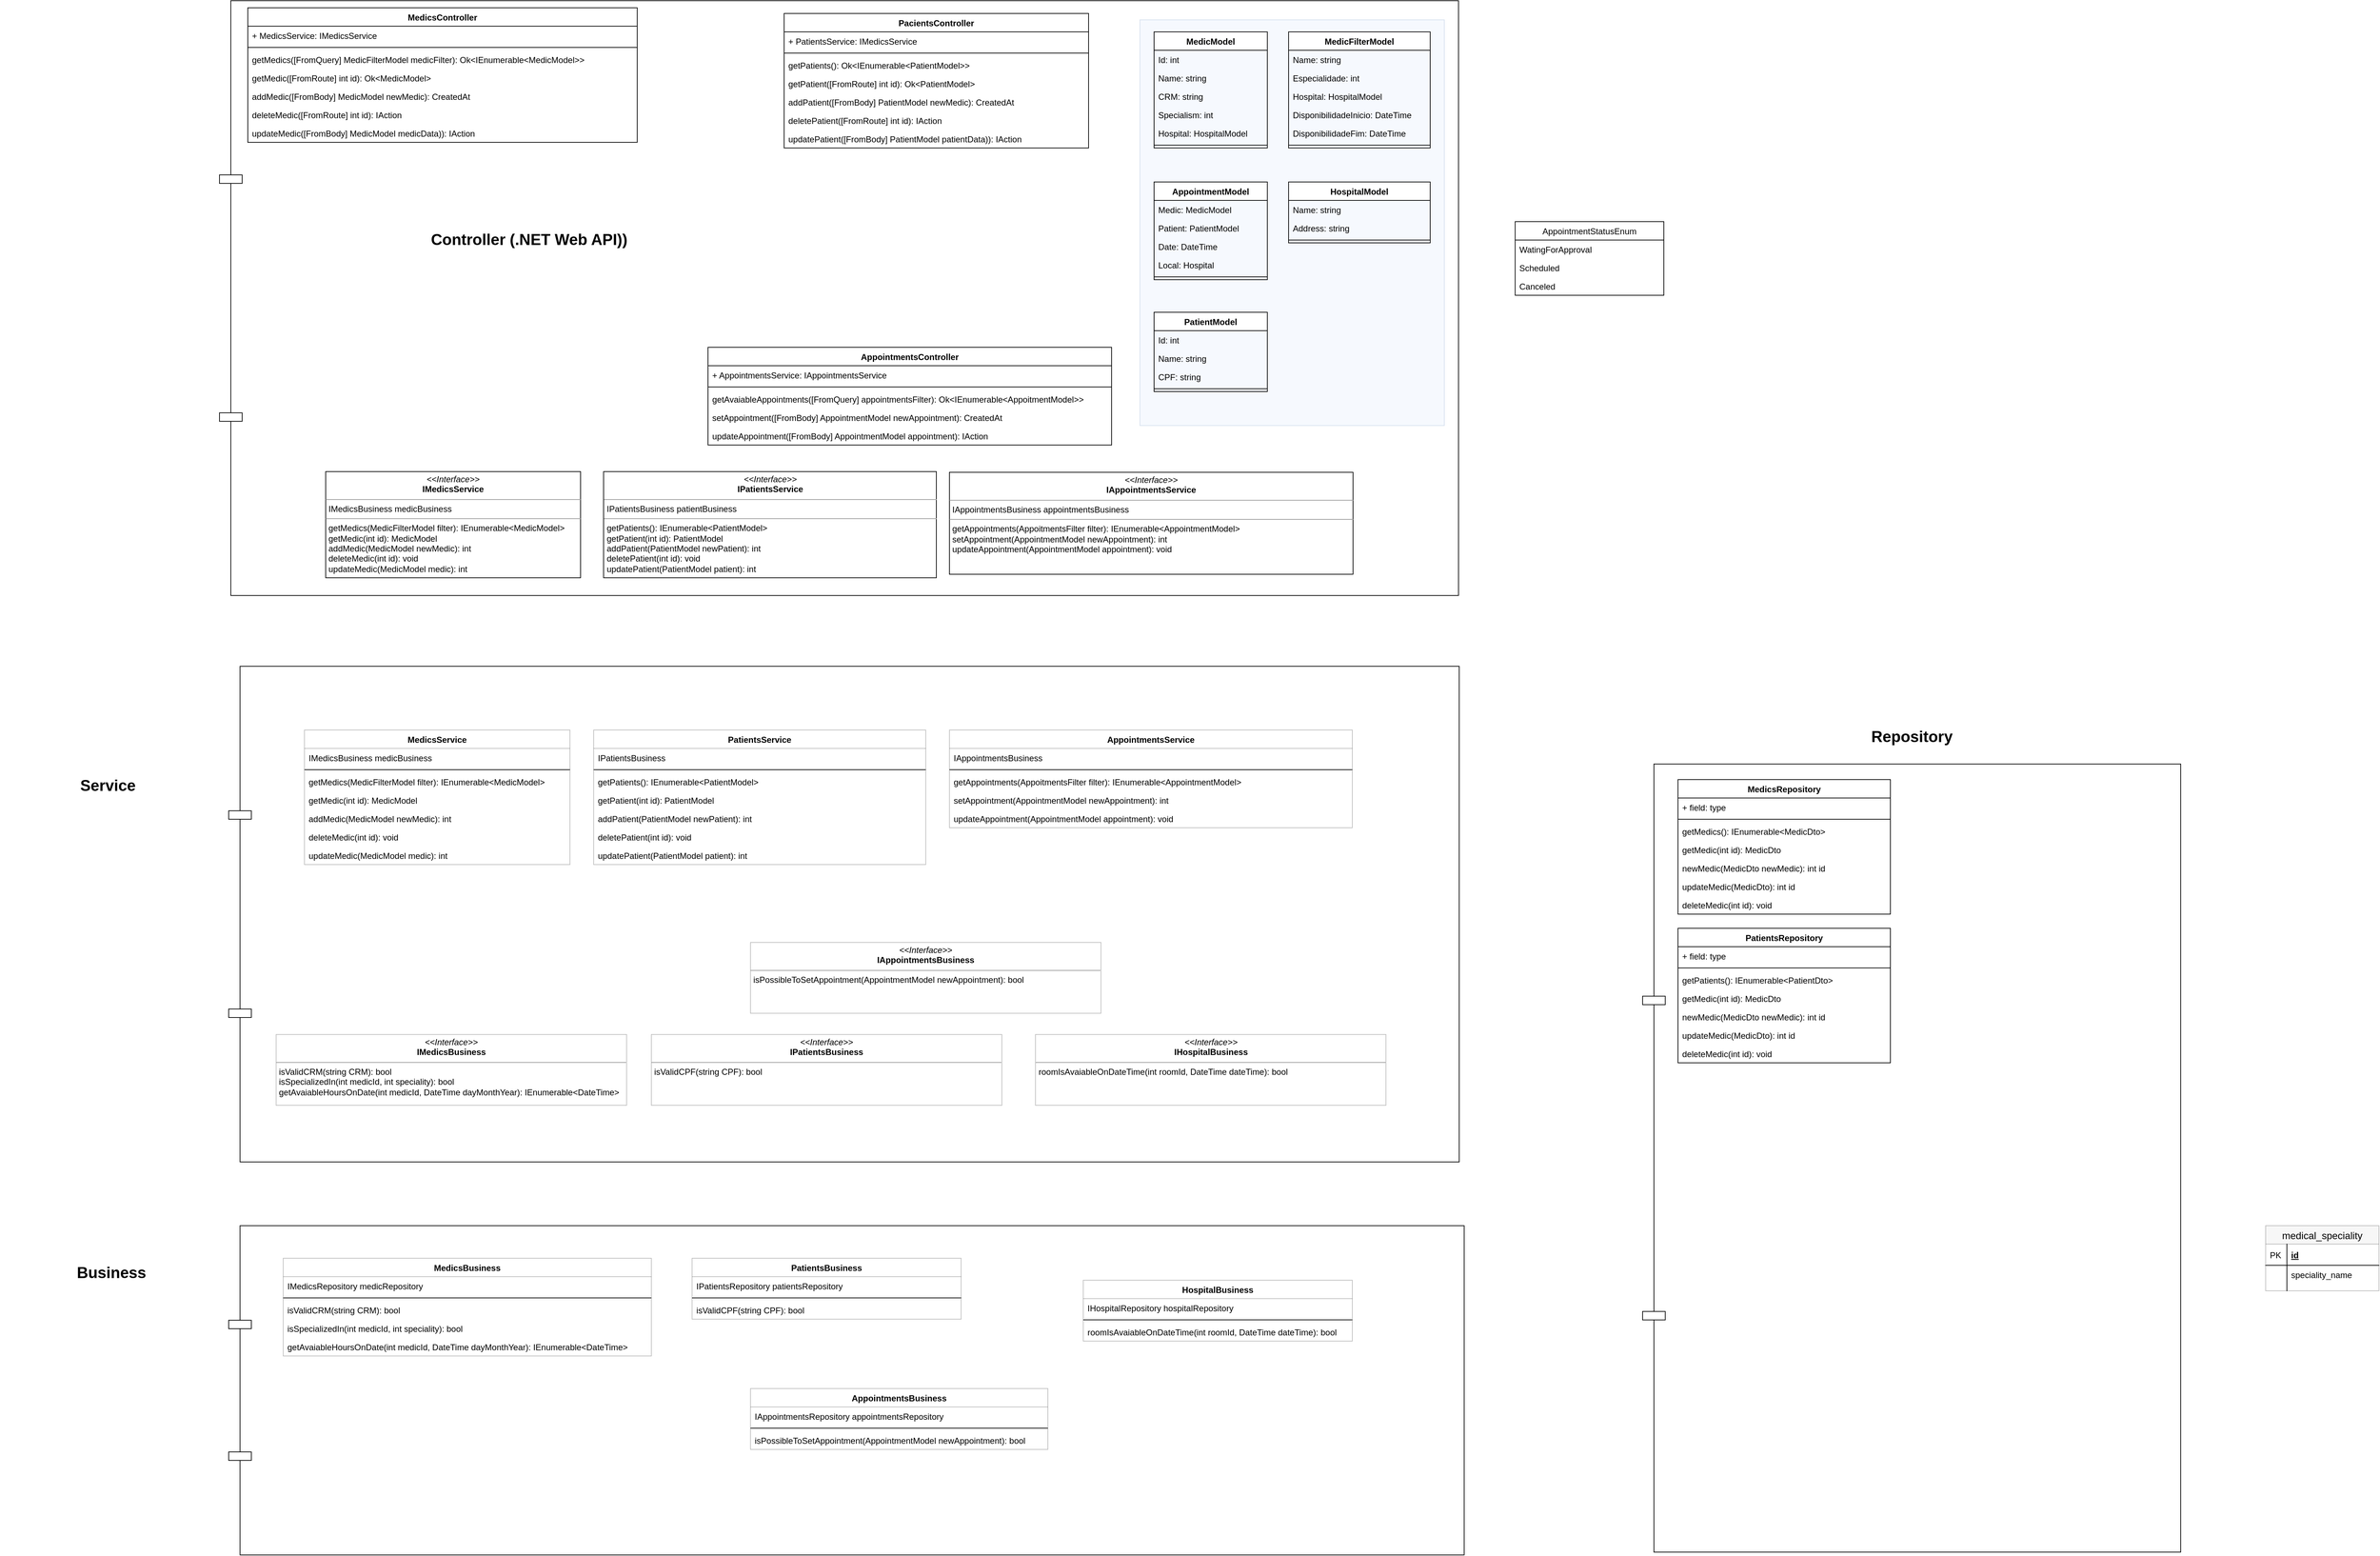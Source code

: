 <mxfile version="12.3.6" type="github" pages="1">
  <diagram id="QFaych85ZG0VaQsIKV3E" name="Page-1">
    <mxGraphModel dx="1855" dy="562" grid="1" gridSize="10" guides="1" tooltips="1" connect="1" arrows="1" fold="1" page="1" pageScale="1" pageWidth="850" pageHeight="1100" math="0" shadow="0">
      <root>
        <mxCell id="0"/>
        <mxCell id="1" parent="0"/>
        <mxCell id="j8hB8es19KLFHc6PdqS8-7" value="" style="shape=component;align=left;spacingLeft=36;fontSize=22;" parent="1" vertex="1">
          <mxGeometry x="20" y="60" width="1750" height="840" as="geometry"/>
        </mxCell>
        <mxCell id="6EtjrWwbFe3XrMgIN223-20" value="" style="rounded=0;whiteSpace=wrap;html=1;fillColor=#dae8fc;strokeColor=#6c8ebf;opacity=25;" parent="1" vertex="1">
          <mxGeometry x="1320" y="87" width="430" height="573" as="geometry"/>
        </mxCell>
        <mxCell id="j8hB8es19KLFHc6PdqS8-4" value="Controller (.NET Web API))" style="text;html=1;strokeColor=none;fillColor=none;align=center;verticalAlign=middle;whiteSpace=wrap;rounded=0;fontSize=22;fontStyle=1" parent="1" vertex="1">
          <mxGeometry x="305" y="388" width="305" height="20" as="geometry"/>
        </mxCell>
        <mxCell id="j8hB8es19KLFHc6PdqS8-5" value="Business" style="text;html=1;strokeColor=none;fillColor=none;align=center;verticalAlign=middle;whiteSpace=wrap;rounded=0;fontSize=22;fontStyle=1" parent="1" vertex="1">
          <mxGeometry x="-285" y="1847" width="305" height="20" as="geometry"/>
        </mxCell>
        <mxCell id="j8hB8es19KLFHc6PdqS8-6" value="Repository" style="text;html=1;strokeColor=none;fillColor=none;align=center;verticalAlign=middle;whiteSpace=wrap;rounded=0;fontSize=22;fontStyle=1" parent="1" vertex="1">
          <mxGeometry x="2257.5" y="1090" width="305" height="20" as="geometry"/>
        </mxCell>
        <mxCell id="j8hB8es19KLFHc6PdqS8-8" value="" style="shape=component;align=left;spacingLeft=36;fontSize=22;" parent="1" vertex="1">
          <mxGeometry x="33" y="1790" width="1745" height="465" as="geometry"/>
        </mxCell>
        <mxCell id="j8hB8es19KLFHc6PdqS8-9" value="" style="shape=component;align=left;spacingLeft=36;fontSize=22;" parent="1" vertex="1">
          <mxGeometry x="2030" y="1138" width="760" height="1113" as="geometry"/>
        </mxCell>
        <mxCell id="j8hB8es19KLFHc6PdqS8-11" value="MedicsController" style="swimlane;fontStyle=1;align=center;verticalAlign=top;childLayout=stackLayout;horizontal=1;startSize=26;horizontalStack=0;resizeParent=1;resizeParentMax=0;resizeLast=0;collapsible=1;marginBottom=0;fontSize=12;" parent="1" vertex="1">
          <mxGeometry x="60" y="70" width="550" height="190" as="geometry"/>
        </mxCell>
        <mxCell id="j8hB8es19KLFHc6PdqS8-12" value="+ MedicsService: IMedicsService" style="text;strokeColor=none;fillColor=none;align=left;verticalAlign=top;spacingLeft=4;spacingRight=4;overflow=hidden;rotatable=0;points=[[0,0.5],[1,0.5]];portConstraint=eastwest;" parent="j8hB8es19KLFHc6PdqS8-11" vertex="1">
          <mxGeometry y="26" width="550" height="26" as="geometry"/>
        </mxCell>
        <mxCell id="j8hB8es19KLFHc6PdqS8-13" value="" style="line;strokeWidth=1;fillColor=none;align=left;verticalAlign=middle;spacingTop=-1;spacingLeft=3;spacingRight=3;rotatable=0;labelPosition=right;points=[];portConstraint=eastwest;" parent="j8hB8es19KLFHc6PdqS8-11" vertex="1">
          <mxGeometry y="52" width="550" height="8" as="geometry"/>
        </mxCell>
        <mxCell id="j8hB8es19KLFHc6PdqS8-14" value="getMedics([FromQuery] MedicFilterModel medicFilter): Ok&lt;IEnumerable&lt;MedicModel&gt;&gt;" style="text;strokeColor=none;fillColor=none;align=left;verticalAlign=top;spacingLeft=4;spacingRight=4;overflow=hidden;rotatable=0;points=[[0,0.5],[1,0.5]];portConstraint=eastwest;" parent="j8hB8es19KLFHc6PdqS8-11" vertex="1">
          <mxGeometry y="60" width="550" height="26" as="geometry"/>
        </mxCell>
        <mxCell id="j8hB8es19KLFHc6PdqS8-15" value="getMedic([FromRoute] int id): Ok&lt;MedicModel&gt;" style="text;strokeColor=none;fillColor=none;align=left;verticalAlign=top;spacingLeft=4;spacingRight=4;overflow=hidden;rotatable=0;points=[[0,0.5],[1,0.5]];portConstraint=eastwest;" parent="j8hB8es19KLFHc6PdqS8-11" vertex="1">
          <mxGeometry y="86" width="550" height="26" as="geometry"/>
        </mxCell>
        <mxCell id="j8hB8es19KLFHc6PdqS8-16" value="addMedic([FromBody] MedicModel newMedic): CreatedAt" style="text;strokeColor=none;fillColor=none;align=left;verticalAlign=top;spacingLeft=4;spacingRight=4;overflow=hidden;rotatable=0;points=[[0,0.5],[1,0.5]];portConstraint=eastwest;" parent="j8hB8es19KLFHc6PdqS8-11" vertex="1">
          <mxGeometry y="112" width="550" height="26" as="geometry"/>
        </mxCell>
        <mxCell id="j8hB8es19KLFHc6PdqS8-17" value="deleteMedic([FromRoute] int id): IAction" style="text;strokeColor=none;fillColor=none;align=left;verticalAlign=top;spacingLeft=4;spacingRight=4;overflow=hidden;rotatable=0;points=[[0,0.5],[1,0.5]];portConstraint=eastwest;" parent="j8hB8es19KLFHc6PdqS8-11" vertex="1">
          <mxGeometry y="138" width="550" height="26" as="geometry"/>
        </mxCell>
        <mxCell id="j8hB8es19KLFHc6PdqS8-18" value="updateMedic([FromBody] MedicModel medicData)): IAction" style="text;strokeColor=none;fillColor=none;align=left;verticalAlign=top;spacingLeft=4;spacingRight=4;overflow=hidden;rotatable=0;points=[[0,0.5],[1,0.5]];portConstraint=eastwest;" parent="j8hB8es19KLFHc6PdqS8-11" vertex="1">
          <mxGeometry y="164" width="550" height="26" as="geometry"/>
        </mxCell>
        <mxCell id="j8hB8es19KLFHc6PdqS8-19" value="PacientsController" style="swimlane;fontStyle=1;align=center;verticalAlign=top;childLayout=stackLayout;horizontal=1;startSize=26;horizontalStack=0;resizeParent=1;resizeParentMax=0;resizeLast=0;collapsible=1;marginBottom=0;fontSize=12;" parent="1" vertex="1">
          <mxGeometry x="817.5" y="78" width="430" height="190" as="geometry"/>
        </mxCell>
        <mxCell id="j8hB8es19KLFHc6PdqS8-20" value="+ PatientsService: IMedicsService" style="text;strokeColor=none;fillColor=none;align=left;verticalAlign=top;spacingLeft=4;spacingRight=4;overflow=hidden;rotatable=0;points=[[0,0.5],[1,0.5]];portConstraint=eastwest;" parent="j8hB8es19KLFHc6PdqS8-19" vertex="1">
          <mxGeometry y="26" width="430" height="26" as="geometry"/>
        </mxCell>
        <mxCell id="j8hB8es19KLFHc6PdqS8-21" value="" style="line;strokeWidth=1;fillColor=none;align=left;verticalAlign=middle;spacingTop=-1;spacingLeft=3;spacingRight=3;rotatable=0;labelPosition=right;points=[];portConstraint=eastwest;" parent="j8hB8es19KLFHc6PdqS8-19" vertex="1">
          <mxGeometry y="52" width="430" height="8" as="geometry"/>
        </mxCell>
        <mxCell id="j8hB8es19KLFHc6PdqS8-22" value="getPatients(): Ok&lt;IEnumerable&lt;PatientModel&gt;&gt;" style="text;strokeColor=none;fillColor=none;align=left;verticalAlign=top;spacingLeft=4;spacingRight=4;overflow=hidden;rotatable=0;points=[[0,0.5],[1,0.5]];portConstraint=eastwest;" parent="j8hB8es19KLFHc6PdqS8-19" vertex="1">
          <mxGeometry y="60" width="430" height="26" as="geometry"/>
        </mxCell>
        <mxCell id="j8hB8es19KLFHc6PdqS8-23" value="getPatient([FromRoute] int id): Ok&lt;PatientModel&gt;" style="text;strokeColor=none;fillColor=none;align=left;verticalAlign=top;spacingLeft=4;spacingRight=4;overflow=hidden;rotatable=0;points=[[0,0.5],[1,0.5]];portConstraint=eastwest;" parent="j8hB8es19KLFHc6PdqS8-19" vertex="1">
          <mxGeometry y="86" width="430" height="26" as="geometry"/>
        </mxCell>
        <mxCell id="j8hB8es19KLFHc6PdqS8-24" value="addPatient([FromBody] PatientModel newMedic): CreatedAt" style="text;strokeColor=none;fillColor=none;align=left;verticalAlign=top;spacingLeft=4;spacingRight=4;overflow=hidden;rotatable=0;points=[[0,0.5],[1,0.5]];portConstraint=eastwest;" parent="j8hB8es19KLFHc6PdqS8-19" vertex="1">
          <mxGeometry y="112" width="430" height="26" as="geometry"/>
        </mxCell>
        <mxCell id="j8hB8es19KLFHc6PdqS8-25" value="deletePatient([FromRoute] int id): IAction" style="text;strokeColor=none;fillColor=none;align=left;verticalAlign=top;spacingLeft=4;spacingRight=4;overflow=hidden;rotatable=0;points=[[0,0.5],[1,0.5]];portConstraint=eastwest;" parent="j8hB8es19KLFHc6PdqS8-19" vertex="1">
          <mxGeometry y="138" width="430" height="26" as="geometry"/>
        </mxCell>
        <mxCell id="j8hB8es19KLFHc6PdqS8-26" value="updatePatient([FromBody] PatientModel patientData)): IAction" style="text;strokeColor=none;fillColor=none;align=left;verticalAlign=top;spacingLeft=4;spacingRight=4;overflow=hidden;rotatable=0;points=[[0,0.5],[1,0.5]];portConstraint=eastwest;" parent="j8hB8es19KLFHc6PdqS8-19" vertex="1">
          <mxGeometry y="164" width="430" height="26" as="geometry"/>
        </mxCell>
        <mxCell id="j8hB8es19KLFHc6PdqS8-28" value="MedicModel" style="swimlane;fontStyle=1;align=center;verticalAlign=top;childLayout=stackLayout;horizontal=1;startSize=26;horizontalStack=0;resizeParent=1;resizeParentMax=0;resizeLast=0;collapsible=1;marginBottom=0;fontSize=12;" parent="1" vertex="1">
          <mxGeometry x="1340" y="104" width="160" height="164" as="geometry"/>
        </mxCell>
        <mxCell id="j8hB8es19KLFHc6PdqS8-29" value="Id: int" style="text;strokeColor=none;fillColor=none;align=left;verticalAlign=top;spacingLeft=4;spacingRight=4;overflow=hidden;rotatable=0;points=[[0,0.5],[1,0.5]];portConstraint=eastwest;" parent="j8hB8es19KLFHc6PdqS8-28" vertex="1">
          <mxGeometry y="26" width="160" height="26" as="geometry"/>
        </mxCell>
        <mxCell id="j8hB8es19KLFHc6PdqS8-36" value="Name: string" style="text;strokeColor=none;fillColor=none;align=left;verticalAlign=top;spacingLeft=4;spacingRight=4;overflow=hidden;rotatable=0;points=[[0,0.5],[1,0.5]];portConstraint=eastwest;" parent="j8hB8es19KLFHc6PdqS8-28" vertex="1">
          <mxGeometry y="52" width="160" height="26" as="geometry"/>
        </mxCell>
        <mxCell id="j8hB8es19KLFHc6PdqS8-37" value="CRM: string" style="text;strokeColor=none;fillColor=none;align=left;verticalAlign=top;spacingLeft=4;spacingRight=4;overflow=hidden;rotatable=0;points=[[0,0.5],[1,0.5]];portConstraint=eastwest;" parent="j8hB8es19KLFHc6PdqS8-28" vertex="1">
          <mxGeometry y="78" width="160" height="26" as="geometry"/>
        </mxCell>
        <mxCell id="j8hB8es19KLFHc6PdqS8-41" value="Specialism: int" style="text;strokeColor=none;fillColor=none;align=left;verticalAlign=top;spacingLeft=4;spacingRight=4;overflow=hidden;rotatable=0;points=[[0,0.5],[1,0.5]];portConstraint=eastwest;" parent="j8hB8es19KLFHc6PdqS8-28" vertex="1">
          <mxGeometry y="104" width="160" height="26" as="geometry"/>
        </mxCell>
        <mxCell id="j8hB8es19KLFHc6PdqS8-51" value="Hospital: HospitalModel" style="text;strokeColor=none;fillColor=none;align=left;verticalAlign=top;spacingLeft=4;spacingRight=4;overflow=hidden;rotatable=0;points=[[0,0.5],[1,0.5]];portConstraint=eastwest;" parent="j8hB8es19KLFHc6PdqS8-28" vertex="1">
          <mxGeometry y="130" width="160" height="26" as="geometry"/>
        </mxCell>
        <mxCell id="j8hB8es19KLFHc6PdqS8-30" value="" style="line;strokeWidth=1;fillColor=none;align=left;verticalAlign=middle;spacingTop=-1;spacingLeft=3;spacingRight=3;rotatable=0;labelPosition=right;points=[];portConstraint=eastwest;" parent="j8hB8es19KLFHc6PdqS8-28" vertex="1">
          <mxGeometry y="156" width="160" height="8" as="geometry"/>
        </mxCell>
        <mxCell id="j8hB8es19KLFHc6PdqS8-32" value="PatientModel" style="swimlane;fontStyle=1;align=center;verticalAlign=top;childLayout=stackLayout;horizontal=1;startSize=26;horizontalStack=0;resizeParent=1;resizeParentMax=0;resizeLast=0;collapsible=1;marginBottom=0;fontSize=12;" parent="1" vertex="1">
          <mxGeometry x="1340" y="500" width="160" height="112" as="geometry"/>
        </mxCell>
        <mxCell id="j8hB8es19KLFHc6PdqS8-33" value="Id: int" style="text;strokeColor=none;fillColor=none;align=left;verticalAlign=top;spacingLeft=4;spacingRight=4;overflow=hidden;rotatable=0;points=[[0,0.5],[1,0.5]];portConstraint=eastwest;" parent="j8hB8es19KLFHc6PdqS8-32" vertex="1">
          <mxGeometry y="26" width="160" height="26" as="geometry"/>
        </mxCell>
        <mxCell id="j8hB8es19KLFHc6PdqS8-38" value="Name: string" style="text;strokeColor=none;fillColor=none;align=left;verticalAlign=top;spacingLeft=4;spacingRight=4;overflow=hidden;rotatable=0;points=[[0,0.5],[1,0.5]];portConstraint=eastwest;" parent="j8hB8es19KLFHc6PdqS8-32" vertex="1">
          <mxGeometry y="52" width="160" height="26" as="geometry"/>
        </mxCell>
        <mxCell id="j8hB8es19KLFHc6PdqS8-39" value="CPF: string" style="text;strokeColor=none;fillColor=none;align=left;verticalAlign=top;spacingLeft=4;spacingRight=4;overflow=hidden;rotatable=0;points=[[0,0.5],[1,0.5]];portConstraint=eastwest;" parent="j8hB8es19KLFHc6PdqS8-32" vertex="1">
          <mxGeometry y="78" width="160" height="26" as="geometry"/>
        </mxCell>
        <mxCell id="j8hB8es19KLFHc6PdqS8-34" value="" style="line;strokeWidth=1;fillColor=none;align=left;verticalAlign=middle;spacingTop=-1;spacingLeft=3;spacingRight=3;rotatable=0;labelPosition=right;points=[];portConstraint=eastwest;" parent="j8hB8es19KLFHc6PdqS8-32" vertex="1">
          <mxGeometry y="104" width="160" height="8" as="geometry"/>
        </mxCell>
        <mxCell id="j8hB8es19KLFHc6PdqS8-42" value="AppointmentsController" style="swimlane;fontStyle=1;align=center;verticalAlign=top;childLayout=stackLayout;horizontal=1;startSize=26;horizontalStack=0;resizeParent=1;resizeParentMax=0;resizeLast=0;collapsible=1;marginBottom=0;fontSize=12;" parent="1" vertex="1">
          <mxGeometry x="710" y="549.5" width="570" height="138" as="geometry"/>
        </mxCell>
        <mxCell id="j8hB8es19KLFHc6PdqS8-43" value="+ AppointmentsService: IAppointmentsService" style="text;strokeColor=none;fillColor=none;align=left;verticalAlign=top;spacingLeft=4;spacingRight=4;overflow=hidden;rotatable=0;points=[[0,0.5],[1,0.5]];portConstraint=eastwest;" parent="j8hB8es19KLFHc6PdqS8-42" vertex="1">
          <mxGeometry y="26" width="570" height="26" as="geometry"/>
        </mxCell>
        <mxCell id="j8hB8es19KLFHc6PdqS8-44" value="" style="line;strokeWidth=1;fillColor=none;align=left;verticalAlign=middle;spacingTop=-1;spacingLeft=3;spacingRight=3;rotatable=0;labelPosition=right;points=[];portConstraint=eastwest;" parent="j8hB8es19KLFHc6PdqS8-42" vertex="1">
          <mxGeometry y="52" width="570" height="8" as="geometry"/>
        </mxCell>
        <mxCell id="j8hB8es19KLFHc6PdqS8-45" value="getAvaiableAppointments([FromQuery] appointmentsFilter): Ok&lt;IEnumerable&lt;AppoitmentModel&gt;&gt;" style="text;strokeColor=none;fillColor=none;align=left;verticalAlign=top;spacingLeft=4;spacingRight=4;overflow=hidden;rotatable=0;points=[[0,0.5],[1,0.5]];portConstraint=eastwest;" parent="j8hB8es19KLFHc6PdqS8-42" vertex="1">
          <mxGeometry y="60" width="570" height="26" as="geometry"/>
        </mxCell>
        <mxCell id="6EtjrWwbFe3XrMgIN223-1" value="setAppointment([FromBody] AppointmentModel newAppointment): CreatedAt" style="text;strokeColor=none;fillColor=none;align=left;verticalAlign=top;spacingLeft=4;spacingRight=4;overflow=hidden;rotatable=0;points=[[0,0.5],[1,0.5]];portConstraint=eastwest;" parent="j8hB8es19KLFHc6PdqS8-42" vertex="1">
          <mxGeometry y="86" width="570" height="26" as="geometry"/>
        </mxCell>
        <mxCell id="6EtjrWwbFe3XrMgIN223-12" value="updateAppointment([FromBody] AppointmentModel appointment): IAction" style="text;strokeColor=none;fillColor=none;align=left;verticalAlign=top;spacingLeft=4;spacingRight=4;overflow=hidden;rotatable=0;points=[[0,0.5],[1,0.5]];portConstraint=eastwest;" parent="j8hB8es19KLFHc6PdqS8-42" vertex="1">
          <mxGeometry y="112" width="570" height="26" as="geometry"/>
        </mxCell>
        <mxCell id="j8hB8es19KLFHc6PdqS8-52" value="MedicFilterModel" style="swimlane;fontStyle=1;align=center;verticalAlign=top;childLayout=stackLayout;horizontal=1;startSize=26;horizontalStack=0;resizeParent=1;resizeParentMax=0;resizeLast=0;collapsible=1;marginBottom=0;fontSize=12;" parent="1" vertex="1">
          <mxGeometry x="1530" y="104" width="200" height="164" as="geometry"/>
        </mxCell>
        <mxCell id="j8hB8es19KLFHc6PdqS8-54" value="Name: string" style="text;strokeColor=none;fillColor=none;align=left;verticalAlign=top;spacingLeft=4;spacingRight=4;overflow=hidden;rotatable=0;points=[[0,0.5],[1,0.5]];portConstraint=eastwest;" parent="j8hB8es19KLFHc6PdqS8-52" vertex="1">
          <mxGeometry y="26" width="200" height="26" as="geometry"/>
        </mxCell>
        <mxCell id="j8hB8es19KLFHc6PdqS8-56" value="Especialidade: int" style="text;strokeColor=none;fillColor=none;align=left;verticalAlign=top;spacingLeft=4;spacingRight=4;overflow=hidden;rotatable=0;points=[[0,0.5],[1,0.5]];portConstraint=eastwest;" parent="j8hB8es19KLFHc6PdqS8-52" vertex="1">
          <mxGeometry y="52" width="200" height="26" as="geometry"/>
        </mxCell>
        <mxCell id="j8hB8es19KLFHc6PdqS8-57" value="Hospital: HospitalModel" style="text;strokeColor=none;fillColor=none;align=left;verticalAlign=top;spacingLeft=4;spacingRight=4;overflow=hidden;rotatable=0;points=[[0,0.5],[1,0.5]];portConstraint=eastwest;" parent="j8hB8es19KLFHc6PdqS8-52" vertex="1">
          <mxGeometry y="78" width="200" height="26" as="geometry"/>
        </mxCell>
        <mxCell id="j8hB8es19KLFHc6PdqS8-60" value="DisponibilidadeInicio: DateTime" style="text;strokeColor=none;fillColor=none;align=left;verticalAlign=top;spacingLeft=4;spacingRight=4;overflow=hidden;rotatable=0;points=[[0,0.5],[1,0.5]];portConstraint=eastwest;" parent="j8hB8es19KLFHc6PdqS8-52" vertex="1">
          <mxGeometry y="104" width="200" height="26" as="geometry"/>
        </mxCell>
        <mxCell id="j8hB8es19KLFHc6PdqS8-61" value="DisponibilidadeFim: DateTime" style="text;strokeColor=none;fillColor=none;align=left;verticalAlign=top;spacingLeft=4;spacingRight=4;overflow=hidden;rotatable=0;points=[[0,0.5],[1,0.5]];portConstraint=eastwest;" parent="j8hB8es19KLFHc6PdqS8-52" vertex="1">
          <mxGeometry y="130" width="200" height="26" as="geometry"/>
        </mxCell>
        <mxCell id="j8hB8es19KLFHc6PdqS8-58" value="" style="line;strokeWidth=1;fillColor=none;align=left;verticalAlign=middle;spacingTop=-1;spacingLeft=3;spacingRight=3;rotatable=0;labelPosition=right;points=[];portConstraint=eastwest;" parent="j8hB8es19KLFHc6PdqS8-52" vertex="1">
          <mxGeometry y="156" width="200" height="8" as="geometry"/>
        </mxCell>
        <mxCell id="j8hB8es19KLFHc6PdqS8-62" value="AppointmentModel" style="swimlane;fontStyle=1;align=center;verticalAlign=top;childLayout=stackLayout;horizontal=1;startSize=26;horizontalStack=0;resizeParent=1;resizeParentMax=0;resizeLast=0;collapsible=1;marginBottom=0;fontSize=12;" parent="1" vertex="1">
          <mxGeometry x="1340" y="316" width="160" height="138" as="geometry"/>
        </mxCell>
        <mxCell id="j8hB8es19KLFHc6PdqS8-64" value="Medic: MedicModel" style="text;strokeColor=none;fillColor=none;align=left;verticalAlign=top;spacingLeft=4;spacingRight=4;overflow=hidden;rotatable=0;points=[[0,0.5],[1,0.5]];portConstraint=eastwest;" parent="j8hB8es19KLFHc6PdqS8-62" vertex="1">
          <mxGeometry y="26" width="160" height="26" as="geometry"/>
        </mxCell>
        <mxCell id="6EtjrWwbFe3XrMgIN223-2" value="Patient: PatientModel" style="text;strokeColor=none;fillColor=none;align=left;verticalAlign=top;spacingLeft=4;spacingRight=4;overflow=hidden;rotatable=0;points=[[0,0.5],[1,0.5]];portConstraint=eastwest;" parent="j8hB8es19KLFHc6PdqS8-62" vertex="1">
          <mxGeometry y="52" width="160" height="26" as="geometry"/>
        </mxCell>
        <mxCell id="j8hB8es19KLFHc6PdqS8-65" value="Date: DateTime" style="text;strokeColor=none;fillColor=none;align=left;verticalAlign=top;spacingLeft=4;spacingRight=4;overflow=hidden;rotatable=0;points=[[0,0.5],[1,0.5]];portConstraint=eastwest;" parent="j8hB8es19KLFHc6PdqS8-62" vertex="1">
          <mxGeometry y="78" width="160" height="26" as="geometry"/>
        </mxCell>
        <mxCell id="6EtjrWwbFe3XrMgIN223-3" value="Local: Hospital" style="text;strokeColor=none;fillColor=none;align=left;verticalAlign=top;spacingLeft=4;spacingRight=4;overflow=hidden;rotatable=0;points=[[0,0.5],[1,0.5]];portConstraint=eastwest;" parent="j8hB8es19KLFHc6PdqS8-62" vertex="1">
          <mxGeometry y="104" width="160" height="26" as="geometry"/>
        </mxCell>
        <mxCell id="j8hB8es19KLFHc6PdqS8-66" value="" style="line;strokeWidth=1;fillColor=none;align=left;verticalAlign=middle;spacingTop=-1;spacingLeft=3;spacingRight=3;rotatable=0;labelPosition=right;points=[];portConstraint=eastwest;" parent="j8hB8es19KLFHc6PdqS8-62" vertex="1">
          <mxGeometry y="130" width="160" height="8" as="geometry"/>
        </mxCell>
        <mxCell id="j8hB8es19KLFHc6PdqS8-69" value="Service" style="text;html=1;strokeColor=none;fillColor=none;align=center;verticalAlign=middle;whiteSpace=wrap;rounded=0;fontSize=22;fontStyle=1" parent="1" vertex="1">
          <mxGeometry x="-290" y="1159" width="305" height="20" as="geometry"/>
        </mxCell>
        <mxCell id="j8hB8es19KLFHc6PdqS8-70" value="" style="shape=component;align=left;spacingLeft=36;fontSize=22;" parent="1" vertex="1">
          <mxGeometry x="33" y="1000" width="1738" height="700" as="geometry"/>
        </mxCell>
        <mxCell id="6EtjrWwbFe3XrMgIN223-4" value="HospitalModel" style="swimlane;fontStyle=1;align=center;verticalAlign=top;childLayout=stackLayout;horizontal=1;startSize=26;horizontalStack=0;resizeParent=1;resizeParentMax=0;resizeLast=0;collapsible=1;marginBottom=0;fontSize=12;" parent="1" vertex="1">
          <mxGeometry x="1530" y="316" width="200" height="86" as="geometry"/>
        </mxCell>
        <mxCell id="6EtjrWwbFe3XrMgIN223-5" value="Name: string" style="text;strokeColor=none;fillColor=none;align=left;verticalAlign=top;spacingLeft=4;spacingRight=4;overflow=hidden;rotatable=0;points=[[0,0.5],[1,0.5]];portConstraint=eastwest;" parent="6EtjrWwbFe3XrMgIN223-4" vertex="1">
          <mxGeometry y="26" width="200" height="26" as="geometry"/>
        </mxCell>
        <mxCell id="6EtjrWwbFe3XrMgIN223-6" value="Address: string" style="text;strokeColor=none;fillColor=none;align=left;verticalAlign=top;spacingLeft=4;spacingRight=4;overflow=hidden;rotatable=0;points=[[0,0.5],[1,0.5]];portConstraint=eastwest;" parent="6EtjrWwbFe3XrMgIN223-4" vertex="1">
          <mxGeometry y="52" width="200" height="26" as="geometry"/>
        </mxCell>
        <mxCell id="6EtjrWwbFe3XrMgIN223-10" value="" style="line;strokeWidth=1;fillColor=none;align=left;verticalAlign=middle;spacingTop=-1;spacingLeft=3;spacingRight=3;rotatable=0;labelPosition=right;points=[];portConstraint=eastwest;" parent="6EtjrWwbFe3XrMgIN223-4" vertex="1">
          <mxGeometry y="78" width="200" height="8" as="geometry"/>
        </mxCell>
        <mxCell id="6EtjrWwbFe3XrMgIN223-13" value="AppointmentStatusEnum" style="swimlane;fontStyle=0;childLayout=stackLayout;horizontal=1;startSize=26;fillColor=none;horizontalStack=0;resizeParent=1;resizeParentMax=0;resizeLast=0;collapsible=1;marginBottom=0;" parent="1" vertex="1">
          <mxGeometry x="1850" y="372" width="210" height="104" as="geometry"/>
        </mxCell>
        <mxCell id="6EtjrWwbFe3XrMgIN223-14" value="WatingForApproval" style="text;strokeColor=none;fillColor=none;align=left;verticalAlign=top;spacingLeft=4;spacingRight=4;overflow=hidden;rotatable=0;points=[[0,0.5],[1,0.5]];portConstraint=eastwest;" parent="6EtjrWwbFe3XrMgIN223-13" vertex="1">
          <mxGeometry y="26" width="210" height="26" as="geometry"/>
        </mxCell>
        <mxCell id="6EtjrWwbFe3XrMgIN223-15" value="Scheduled" style="text;strokeColor=none;fillColor=none;align=left;verticalAlign=top;spacingLeft=4;spacingRight=4;overflow=hidden;rotatable=0;points=[[0,0.5],[1,0.5]];portConstraint=eastwest;" parent="6EtjrWwbFe3XrMgIN223-13" vertex="1">
          <mxGeometry y="52" width="210" height="26" as="geometry"/>
        </mxCell>
        <mxCell id="6EtjrWwbFe3XrMgIN223-16" value="Canceled" style="text;strokeColor=none;fillColor=none;align=left;verticalAlign=top;spacingLeft=4;spacingRight=4;overflow=hidden;rotatable=0;points=[[0,0.5],[1,0.5]];portConstraint=eastwest;" parent="6EtjrWwbFe3XrMgIN223-13" vertex="1">
          <mxGeometry y="78" width="210" height="26" as="geometry"/>
        </mxCell>
        <mxCell id="6EtjrWwbFe3XrMgIN223-17" value="&lt;p style=&quot;margin: 0px ; margin-top: 4px ; text-align: center&quot;&gt;&lt;i&gt;&amp;lt;&amp;lt;Interface&amp;gt;&amp;gt;&lt;/i&gt;&lt;br&gt;&lt;b&gt;IMedicsService&lt;/b&gt;&lt;/p&gt;&lt;hr size=&quot;1&quot;&gt;&lt;p style=&quot;margin: 0px ; margin-left: 4px&quot;&gt;IMedicsBusiness medicBusiness&lt;/p&gt;&lt;hr size=&quot;1&quot;&gt;&lt;p style=&quot;margin: 0px ; margin-left: 4px&quot;&gt;getMedics(MedicFilterModel filter): IEnumerable&amp;lt;MedicModel&amp;gt;&lt;br&gt;getMedic(int id): MedicModel&lt;/p&gt;&lt;p style=&quot;margin: 0px ; margin-left: 4px&quot;&gt;addMedic(MedicModel newMedic): int&lt;/p&gt;&lt;p style=&quot;margin: 0px ; margin-left: 4px&quot;&gt;deleteMedic(int id): void&lt;/p&gt;&lt;p style=&quot;margin: 0px ; margin-left: 4px&quot;&gt;updateMedic(MedicModel medic): int&lt;/p&gt;" style="verticalAlign=top;align=left;overflow=fill;fontSize=12;fontFamily=Helvetica;html=1;" parent="1" vertex="1">
          <mxGeometry x="170" y="725" width="360" height="150" as="geometry"/>
        </mxCell>
        <mxCell id="6EtjrWwbFe3XrMgIN223-18" value="&lt;p style=&quot;margin: 0px ; margin-top: 4px ; text-align: center&quot;&gt;&lt;i&gt;&amp;lt;&amp;lt;Interface&amp;gt;&amp;gt;&lt;/i&gt;&lt;br&gt;&lt;b&gt;IPatientsService&lt;/b&gt;&lt;/p&gt;&lt;hr size=&quot;1&quot;&gt;&lt;p style=&quot;margin: 0px ; margin-left: 4px&quot;&gt;IPatientsBusiness patientBusiness&lt;/p&gt;&lt;hr size=&quot;1&quot;&gt;&lt;p style=&quot;margin: 0px ; margin-left: 4px&quot;&gt;getPatients(): IEnumerable&amp;lt;PatientModel&amp;gt;&lt;/p&gt;&lt;p style=&quot;margin: 0px ; margin-left: 4px&quot;&gt;getPatient(int id): PatientModel&lt;/p&gt;&lt;p style=&quot;margin: 0px ; margin-left: 4px&quot;&gt;addPatient(PatientModel newPatient): int&lt;/p&gt;&lt;p style=&quot;margin: 0px ; margin-left: 4px&quot;&gt;deletePatient(int id): void&lt;/p&gt;&lt;p style=&quot;margin: 0px ; margin-left: 4px&quot;&gt;updatePatient(PatientModel patient): int&lt;/p&gt;" style="verticalAlign=top;align=left;overflow=fill;fontSize=12;fontFamily=Helvetica;html=1;" parent="1" vertex="1">
          <mxGeometry x="562.5" y="725" width="470" height="150" as="geometry"/>
        </mxCell>
        <mxCell id="6EtjrWwbFe3XrMgIN223-19" value="&lt;p style=&quot;margin: 0px ; margin-top: 4px ; text-align: center&quot;&gt;&lt;i&gt;&amp;lt;&amp;lt;Interface&amp;gt;&amp;gt;&lt;/i&gt;&lt;br&gt;&lt;b&gt;IAppointmentsService&lt;/b&gt;&lt;/p&gt;&lt;hr size=&quot;1&quot;&gt;&lt;p style=&quot;margin: 0px ; margin-left: 4px&quot;&gt;IAppointmentsBusiness appointmentsBusiness&lt;/p&gt;&lt;hr size=&quot;1&quot;&gt;&lt;p style=&quot;margin: 0px ; margin-left: 4px&quot;&gt;getAppointments(AppoitmentsFilter filter): IEnumerable&amp;lt;AppointmentModel&amp;gt;&lt;/p&gt;&lt;p style=&quot;margin: 0px ; margin-left: 4px&quot;&gt;setAppointment(AppointmentModel newAppointment): int&lt;/p&gt;&lt;p style=&quot;margin: 0px ; margin-left: 4px&quot;&gt;updateAppointment(AppointmentModel appointment): void&lt;br&gt;&lt;/p&gt;" style="verticalAlign=top;align=left;overflow=fill;fontSize=12;fontFamily=Helvetica;html=1;" parent="1" vertex="1">
          <mxGeometry x="1051" y="726" width="570" height="144" as="geometry"/>
        </mxCell>
        <mxCell id="6EtjrWwbFe3XrMgIN223-25" value="MedicsService" style="swimlane;fontStyle=1;align=center;verticalAlign=top;childLayout=stackLayout;horizontal=1;startSize=26;horizontalStack=0;resizeParent=1;resizeParentMax=0;resizeLast=0;collapsible=1;marginBottom=0;opacity=25;" parent="1" vertex="1">
          <mxGeometry x="140" y="1090" width="375" height="190" as="geometry"/>
        </mxCell>
        <mxCell id="6EtjrWwbFe3XrMgIN223-26" value="IMedicsBusiness medicBusiness" style="text;strokeColor=none;fillColor=none;align=left;verticalAlign=top;spacingLeft=4;spacingRight=4;overflow=hidden;rotatable=0;points=[[0,0.5],[1,0.5]];portConstraint=eastwest;" parent="6EtjrWwbFe3XrMgIN223-25" vertex="1">
          <mxGeometry y="26" width="375" height="26" as="geometry"/>
        </mxCell>
        <mxCell id="6EtjrWwbFe3XrMgIN223-27" value="" style="line;strokeWidth=1;fillColor=none;align=left;verticalAlign=middle;spacingTop=-1;spacingLeft=3;spacingRight=3;rotatable=0;labelPosition=right;points=[];portConstraint=eastwest;" parent="6EtjrWwbFe3XrMgIN223-25" vertex="1">
          <mxGeometry y="52" width="375" height="8" as="geometry"/>
        </mxCell>
        <mxCell id="6EtjrWwbFe3XrMgIN223-28" value="getMedics(MedicFilterModel filter): IEnumerable&lt;MedicModel&gt;" style="text;strokeColor=none;fillColor=none;align=left;verticalAlign=top;spacingLeft=4;spacingRight=4;overflow=hidden;rotatable=0;points=[[0,0.5],[1,0.5]];portConstraint=eastwest;" parent="6EtjrWwbFe3XrMgIN223-25" vertex="1">
          <mxGeometry y="60" width="375" height="26" as="geometry"/>
        </mxCell>
        <mxCell id="6EtjrWwbFe3XrMgIN223-29" value="getMedic(int id): MedicModel&#xa;" style="text;strokeColor=none;fillColor=none;align=left;verticalAlign=top;spacingLeft=4;spacingRight=4;overflow=hidden;rotatable=0;points=[[0,0.5],[1,0.5]];portConstraint=eastwest;" parent="6EtjrWwbFe3XrMgIN223-25" vertex="1">
          <mxGeometry y="86" width="375" height="26" as="geometry"/>
        </mxCell>
        <mxCell id="6EtjrWwbFe3XrMgIN223-30" value="addMedic(MedicModel newMedic): int&#xa;" style="text;strokeColor=none;fillColor=none;align=left;verticalAlign=top;spacingLeft=4;spacingRight=4;overflow=hidden;rotatable=0;points=[[0,0.5],[1,0.5]];portConstraint=eastwest;" parent="6EtjrWwbFe3XrMgIN223-25" vertex="1">
          <mxGeometry y="112" width="375" height="26" as="geometry"/>
        </mxCell>
        <mxCell id="6EtjrWwbFe3XrMgIN223-31" value="deleteMedic(int id): void" style="text;strokeColor=none;fillColor=none;align=left;verticalAlign=top;spacingLeft=4;spacingRight=4;overflow=hidden;rotatable=0;points=[[0,0.5],[1,0.5]];portConstraint=eastwest;" parent="6EtjrWwbFe3XrMgIN223-25" vertex="1">
          <mxGeometry y="138" width="375" height="26" as="geometry"/>
        </mxCell>
        <mxCell id="6EtjrWwbFe3XrMgIN223-32" value="updateMedic(MedicModel medic): int" style="text;strokeColor=none;fillColor=none;align=left;verticalAlign=top;spacingLeft=4;spacingRight=4;overflow=hidden;rotatable=0;points=[[0,0.5],[1,0.5]];portConstraint=eastwest;" parent="6EtjrWwbFe3XrMgIN223-25" vertex="1">
          <mxGeometry y="164" width="375" height="26" as="geometry"/>
        </mxCell>
        <mxCell id="6EtjrWwbFe3XrMgIN223-33" value="PatientsService" style="swimlane;fontStyle=1;align=center;verticalAlign=top;childLayout=stackLayout;horizontal=1;startSize=26;horizontalStack=0;resizeParent=1;resizeParentMax=0;resizeLast=0;collapsible=1;marginBottom=0;opacity=25;" parent="1" vertex="1">
          <mxGeometry x="548.5" y="1090" width="469" height="190" as="geometry"/>
        </mxCell>
        <mxCell id="6EtjrWwbFe3XrMgIN223-34" value="IPatientsBusiness" style="text;strokeColor=none;fillColor=none;align=left;verticalAlign=top;spacingLeft=4;spacingRight=4;overflow=hidden;rotatable=0;points=[[0,0.5],[1,0.5]];portConstraint=eastwest;" parent="6EtjrWwbFe3XrMgIN223-33" vertex="1">
          <mxGeometry y="26" width="469" height="26" as="geometry"/>
        </mxCell>
        <mxCell id="6EtjrWwbFe3XrMgIN223-35" value="" style="line;strokeWidth=1;fillColor=none;align=left;verticalAlign=middle;spacingTop=-1;spacingLeft=3;spacingRight=3;rotatable=0;labelPosition=right;points=[];portConstraint=eastwest;" parent="6EtjrWwbFe3XrMgIN223-33" vertex="1">
          <mxGeometry y="52" width="469" height="8" as="geometry"/>
        </mxCell>
        <mxCell id="6EtjrWwbFe3XrMgIN223-36" value="getPatients(): IEnumerable&lt;PatientModel&gt;" style="text;strokeColor=none;fillColor=none;align=left;verticalAlign=top;spacingLeft=4;spacingRight=4;overflow=hidden;rotatable=0;points=[[0,0.5],[1,0.5]];portConstraint=eastwest;" parent="6EtjrWwbFe3XrMgIN223-33" vertex="1">
          <mxGeometry y="60" width="469" height="26" as="geometry"/>
        </mxCell>
        <mxCell id="6EtjrWwbFe3XrMgIN223-41" value="getPatient(int id): PatientModel" style="text;strokeColor=none;fillColor=none;align=left;verticalAlign=top;spacingLeft=4;spacingRight=4;overflow=hidden;rotatable=0;points=[[0,0.5],[1,0.5]];portConstraint=eastwest;" parent="6EtjrWwbFe3XrMgIN223-33" vertex="1">
          <mxGeometry y="86" width="469" height="26" as="geometry"/>
        </mxCell>
        <mxCell id="6EtjrWwbFe3XrMgIN223-42" value="addPatient(PatientModel newPatient): int" style="text;strokeColor=none;fillColor=none;align=left;verticalAlign=top;spacingLeft=4;spacingRight=4;overflow=hidden;rotatable=0;points=[[0,0.5],[1,0.5]];portConstraint=eastwest;" parent="6EtjrWwbFe3XrMgIN223-33" vertex="1">
          <mxGeometry y="112" width="469" height="26" as="geometry"/>
        </mxCell>
        <mxCell id="6EtjrWwbFe3XrMgIN223-43" value="deletePatient(int id): void" style="text;strokeColor=none;fillColor=none;align=left;verticalAlign=top;spacingLeft=4;spacingRight=4;overflow=hidden;rotatable=0;points=[[0,0.5],[1,0.5]];portConstraint=eastwest;" parent="6EtjrWwbFe3XrMgIN223-33" vertex="1">
          <mxGeometry y="138" width="469" height="26" as="geometry"/>
        </mxCell>
        <mxCell id="6EtjrWwbFe3XrMgIN223-44" value="updatePatient(PatientModel patient): int" style="text;strokeColor=none;fillColor=none;align=left;verticalAlign=top;spacingLeft=4;spacingRight=4;overflow=hidden;rotatable=0;points=[[0,0.5],[1,0.5]];portConstraint=eastwest;" parent="6EtjrWwbFe3XrMgIN223-33" vertex="1">
          <mxGeometry y="164" width="469" height="26" as="geometry"/>
        </mxCell>
        <mxCell id="6EtjrWwbFe3XrMgIN223-37" value="AppointmentsService" style="swimlane;fontStyle=1;align=center;verticalAlign=top;childLayout=stackLayout;horizontal=1;startSize=26;horizontalStack=0;resizeParent=1;resizeParentMax=0;resizeLast=0;collapsible=1;marginBottom=0;opacity=25;" parent="1" vertex="1">
          <mxGeometry x="1051" y="1090" width="569" height="138" as="geometry"/>
        </mxCell>
        <mxCell id="6EtjrWwbFe3XrMgIN223-38" value="IAppointmentsBusiness" style="text;strokeColor=none;fillColor=none;align=left;verticalAlign=top;spacingLeft=4;spacingRight=4;overflow=hidden;rotatable=0;points=[[0,0.5],[1,0.5]];portConstraint=eastwest;" parent="6EtjrWwbFe3XrMgIN223-37" vertex="1">
          <mxGeometry y="26" width="569" height="26" as="geometry"/>
        </mxCell>
        <mxCell id="6EtjrWwbFe3XrMgIN223-39" value="" style="line;strokeWidth=1;fillColor=none;align=left;verticalAlign=middle;spacingTop=-1;spacingLeft=3;spacingRight=3;rotatable=0;labelPosition=right;points=[];portConstraint=eastwest;" parent="6EtjrWwbFe3XrMgIN223-37" vertex="1">
          <mxGeometry y="52" width="569" height="8" as="geometry"/>
        </mxCell>
        <mxCell id="6EtjrWwbFe3XrMgIN223-40" value="getAppointments(AppoitmentsFilter filter): IEnumerable&lt;AppointmentModel&gt;" style="text;strokeColor=none;fillColor=none;align=left;verticalAlign=top;spacingLeft=4;spacingRight=4;overflow=hidden;rotatable=0;points=[[0,0.5],[1,0.5]];portConstraint=eastwest;" parent="6EtjrWwbFe3XrMgIN223-37" vertex="1">
          <mxGeometry y="60" width="569" height="26" as="geometry"/>
        </mxCell>
        <mxCell id="6EtjrWwbFe3XrMgIN223-45" value="setAppointment(AppointmentModel newAppointment): int" style="text;strokeColor=none;fillColor=none;align=left;verticalAlign=top;spacingLeft=4;spacingRight=4;overflow=hidden;rotatable=0;points=[[0,0.5],[1,0.5]];portConstraint=eastwest;" parent="6EtjrWwbFe3XrMgIN223-37" vertex="1">
          <mxGeometry y="86" width="569" height="26" as="geometry"/>
        </mxCell>
        <mxCell id="6EtjrWwbFe3XrMgIN223-46" value="updateAppointment(AppointmentModel appointment): void" style="text;strokeColor=none;fillColor=none;align=left;verticalAlign=top;spacingLeft=4;spacingRight=4;overflow=hidden;rotatable=0;points=[[0,0.5],[1,0.5]];portConstraint=eastwest;" parent="6EtjrWwbFe3XrMgIN223-37" vertex="1">
          <mxGeometry y="112" width="569" height="26" as="geometry"/>
        </mxCell>
        <mxCell id="6EtjrWwbFe3XrMgIN223-47" value="MedicsBusiness" style="swimlane;fontStyle=1;align=center;verticalAlign=top;childLayout=stackLayout;horizontal=1;startSize=26;horizontalStack=0;resizeParent=1;resizeParentMax=0;resizeLast=0;collapsible=1;marginBottom=0;opacity=25;" parent="1" vertex="1">
          <mxGeometry x="110" y="1836" width="520" height="138" as="geometry"/>
        </mxCell>
        <mxCell id="6EtjrWwbFe3XrMgIN223-48" value="IMedicsRepository medicRepository" style="text;strokeColor=none;fillColor=none;align=left;verticalAlign=top;spacingLeft=4;spacingRight=4;overflow=hidden;rotatable=0;points=[[0,0.5],[1,0.5]];portConstraint=eastwest;" parent="6EtjrWwbFe3XrMgIN223-47" vertex="1">
          <mxGeometry y="26" width="520" height="26" as="geometry"/>
        </mxCell>
        <mxCell id="6EtjrWwbFe3XrMgIN223-49" value="" style="line;strokeWidth=1;fillColor=none;align=left;verticalAlign=middle;spacingTop=-1;spacingLeft=3;spacingRight=3;rotatable=0;labelPosition=right;points=[];portConstraint=eastwest;" parent="6EtjrWwbFe3XrMgIN223-47" vertex="1">
          <mxGeometry y="52" width="520" height="8" as="geometry"/>
        </mxCell>
        <mxCell id="6EtjrWwbFe3XrMgIN223-50" value="isValidCRM(string CRM): bool" style="text;strokeColor=none;fillColor=none;align=left;verticalAlign=top;spacingLeft=4;spacingRight=4;overflow=hidden;rotatable=0;points=[[0,0.5],[1,0.5]];portConstraint=eastwest;" parent="6EtjrWwbFe3XrMgIN223-47" vertex="1">
          <mxGeometry y="60" width="520" height="26" as="geometry"/>
        </mxCell>
        <mxCell id="_gzzKW_ecmPFi8LC9Ha9-9" value="isSpecializedIn(int medicId, int speciality): bool" style="text;strokeColor=none;fillColor=none;align=left;verticalAlign=top;spacingLeft=4;spacingRight=4;overflow=hidden;rotatable=0;points=[[0,0.5],[1,0.5]];portConstraint=eastwest;" vertex="1" parent="6EtjrWwbFe3XrMgIN223-47">
          <mxGeometry y="86" width="520" height="26" as="geometry"/>
        </mxCell>
        <mxCell id="_gzzKW_ecmPFi8LC9Ha9-10" value="getAvaiableHoursOnDate(int medicId, DateTime dayMonthYear): IEnumerable&lt;DateTime&gt;" style="text;strokeColor=none;fillColor=none;align=left;verticalAlign=top;spacingLeft=4;spacingRight=4;overflow=hidden;rotatable=0;points=[[0,0.5],[1,0.5]];portConstraint=eastwest;" vertex="1" parent="6EtjrWwbFe3XrMgIN223-47">
          <mxGeometry y="112" width="520" height="26" as="geometry"/>
        </mxCell>
        <mxCell id="6EtjrWwbFe3XrMgIN223-51" value="&lt;p style=&quot;margin: 0px ; margin-top: 4px ; text-align: center&quot;&gt;&lt;i&gt;&amp;lt;&amp;lt;Interface&amp;gt;&amp;gt;&lt;/i&gt;&lt;br&gt;&lt;b&gt;IMedicsBusiness&lt;/b&gt;&lt;/p&gt;&lt;hr size=&quot;1&quot;&gt;&lt;p style=&quot;margin: 0px ; margin-left: 4px&quot;&gt;isValidCRM(string CRM): bool&lt;/p&gt;&lt;p style=&quot;margin: 0px ; margin-left: 4px&quot;&gt;isSpecializedIn(int medicId, int speciality): bool&lt;/p&gt;&lt;p style=&quot;margin: 0px ; margin-left: 4px&quot;&gt;getAvaiableHoursOnDate(int medicId, DateTime dayMonthYear): IEnumerable&amp;lt;DateTime&amp;gt;&lt;/p&gt;" style="verticalAlign=top;align=left;overflow=fill;fontSize=12;fontFamily=Helvetica;html=1;opacity=25;" parent="1" vertex="1">
          <mxGeometry x="100" y="1520" width="495" height="100" as="geometry"/>
        </mxCell>
        <mxCell id="6EtjrWwbFe3XrMgIN223-54" value="medical_speciality" style="swimlane;fontStyle=0;childLayout=stackLayout;horizontal=1;startSize=26;fillColor=#e0e0e0;horizontalStack=0;resizeParent=1;resizeParentMax=0;resizeLast=0;collapsible=1;marginBottom=0;swimlaneFillColor=#ffffff;align=center;fontSize=14;opacity=25;" parent="1" vertex="1">
          <mxGeometry x="2910" y="1790" width="160" height="92" as="geometry"/>
        </mxCell>
        <mxCell id="6EtjrWwbFe3XrMgIN223-55" value="id" style="shape=partialRectangle;top=0;left=0;right=0;bottom=1;align=left;verticalAlign=middle;fillColor=none;spacingLeft=34;spacingRight=4;overflow=hidden;rotatable=0;points=[[0,0.5],[1,0.5]];portConstraint=eastwest;dropTarget=0;fontStyle=5;fontSize=12;" parent="6EtjrWwbFe3XrMgIN223-54" vertex="1">
          <mxGeometry y="26" width="160" height="30" as="geometry"/>
        </mxCell>
        <mxCell id="6EtjrWwbFe3XrMgIN223-56" value="PK" style="shape=partialRectangle;top=0;left=0;bottom=0;fillColor=none;align=left;verticalAlign=middle;spacingLeft=4;spacingRight=4;overflow=hidden;rotatable=0;points=[];portConstraint=eastwest;part=1;fontSize=12;" parent="6EtjrWwbFe3XrMgIN223-55" vertex="1" connectable="0">
          <mxGeometry width="30" height="30" as="geometry"/>
        </mxCell>
        <mxCell id="6EtjrWwbFe3XrMgIN223-57" value="speciality_name" style="shape=partialRectangle;top=0;left=0;right=0;bottom=0;align=left;verticalAlign=top;fillColor=none;spacingLeft=34;spacingRight=4;overflow=hidden;rotatable=0;points=[[0,0.5],[1,0.5]];portConstraint=eastwest;dropTarget=0;fontSize=12;" parent="6EtjrWwbFe3XrMgIN223-54" vertex="1">
          <mxGeometry y="56" width="160" height="26" as="geometry"/>
        </mxCell>
        <mxCell id="6EtjrWwbFe3XrMgIN223-58" value="" style="shape=partialRectangle;top=0;left=0;bottom=0;fillColor=none;align=left;verticalAlign=top;spacingLeft=4;spacingRight=4;overflow=hidden;rotatable=0;points=[];portConstraint=eastwest;part=1;fontSize=12;" parent="6EtjrWwbFe3XrMgIN223-57" vertex="1" connectable="0">
          <mxGeometry width="30" height="26" as="geometry"/>
        </mxCell>
        <mxCell id="6EtjrWwbFe3XrMgIN223-63" value="" style="shape=partialRectangle;top=0;left=0;right=0;bottom=0;align=left;verticalAlign=top;fillColor=none;spacingLeft=34;spacingRight=4;overflow=hidden;rotatable=0;points=[[0,0.5],[1,0.5]];portConstraint=eastwest;dropTarget=0;fontSize=12;" parent="6EtjrWwbFe3XrMgIN223-54" vertex="1">
          <mxGeometry y="82" width="160" height="10" as="geometry"/>
        </mxCell>
        <mxCell id="6EtjrWwbFe3XrMgIN223-64" value="" style="shape=partialRectangle;top=0;left=0;bottom=0;fillColor=none;align=left;verticalAlign=top;spacingLeft=4;spacingRight=4;overflow=hidden;rotatable=0;points=[];portConstraint=eastwest;part=1;fontSize=12;" parent="6EtjrWwbFe3XrMgIN223-63" vertex="1" connectable="0">
          <mxGeometry width="30" height="10" as="geometry"/>
        </mxCell>
        <mxCell id="6EtjrWwbFe3XrMgIN223-65" value="&lt;p style=&quot;margin: 0px ; margin-top: 4px ; text-align: center&quot;&gt;&lt;i&gt;&amp;lt;&amp;lt;Interface&amp;gt;&amp;gt;&lt;/i&gt;&lt;br&gt;&lt;b&gt;IPatientsBusiness&lt;/b&gt;&lt;/p&gt;&lt;hr size=&quot;1&quot;&gt;&lt;p style=&quot;margin: 0px ; margin-left: 4px&quot;&gt;isValidCPF(string CPF): bool&lt;/p&gt;" style="verticalAlign=top;align=left;overflow=fill;fontSize=12;fontFamily=Helvetica;html=1;opacity=25;" parent="1" vertex="1">
          <mxGeometry x="630" y="1520" width="495" height="100" as="geometry"/>
        </mxCell>
        <mxCell id="6EtjrWwbFe3XrMgIN223-66" value="&lt;p style=&quot;margin: 0px ; margin-top: 4px ; text-align: center&quot;&gt;&lt;i&gt;&amp;lt;&amp;lt;Interface&amp;gt;&amp;gt;&lt;/i&gt;&lt;br&gt;&lt;b&gt;IAppointmentsBusiness&lt;/b&gt;&lt;/p&gt;&lt;hr size=&quot;1&quot;&gt;&lt;p style=&quot;margin: 0px ; margin-left: 4px&quot;&gt;isPossibleToSetAppointment(AppointmentModel newAppointment): bool&lt;/p&gt;" style="verticalAlign=top;align=left;overflow=fill;fontSize=12;fontFamily=Helvetica;html=1;opacity=25;" parent="1" vertex="1">
          <mxGeometry x="770" y="1390" width="495" height="100" as="geometry"/>
        </mxCell>
        <mxCell id="6EtjrWwbFe3XrMgIN223-68" value="&lt;p style=&quot;margin: 0px ; margin-top: 4px ; text-align: center&quot;&gt;&lt;i&gt;&amp;lt;&amp;lt;Interface&amp;gt;&amp;gt;&lt;/i&gt;&lt;br&gt;&lt;b&gt;IHospitalBusiness&lt;/b&gt;&lt;/p&gt;&lt;hr size=&quot;1&quot;&gt;&lt;p style=&quot;margin: 0px ; margin-left: 4px&quot;&gt;roomIsAvaiableOnDateTime(int roomId, DateTime dateTime): bool&lt;/p&gt;" style="verticalAlign=top;align=left;overflow=fill;fontSize=12;fontFamily=Helvetica;html=1;opacity=25;" parent="1" vertex="1">
          <mxGeometry x="1172.5" y="1520" width="495" height="100" as="geometry"/>
        </mxCell>
        <mxCell id="_gzzKW_ecmPFi8LC9Ha9-1" value="PatientsBusiness" style="swimlane;fontStyle=1;align=center;verticalAlign=top;childLayout=stackLayout;horizontal=1;startSize=26;horizontalStack=0;resizeParent=1;resizeParentMax=0;resizeLast=0;collapsible=1;marginBottom=0;opacity=25;" vertex="1" parent="1">
          <mxGeometry x="687.5" y="1836" width="380" height="86" as="geometry"/>
        </mxCell>
        <mxCell id="_gzzKW_ecmPFi8LC9Ha9-2" value="IPatientsRepository patientsRepository" style="text;strokeColor=none;fillColor=none;align=left;verticalAlign=top;spacingLeft=4;spacingRight=4;overflow=hidden;rotatable=0;points=[[0,0.5],[1,0.5]];portConstraint=eastwest;" vertex="1" parent="_gzzKW_ecmPFi8LC9Ha9-1">
          <mxGeometry y="26" width="380" height="26" as="geometry"/>
        </mxCell>
        <mxCell id="_gzzKW_ecmPFi8LC9Ha9-3" value="" style="line;strokeWidth=1;fillColor=none;align=left;verticalAlign=middle;spacingTop=-1;spacingLeft=3;spacingRight=3;rotatable=0;labelPosition=right;points=[];portConstraint=eastwest;" vertex="1" parent="_gzzKW_ecmPFi8LC9Ha9-1">
          <mxGeometry y="52" width="380" height="8" as="geometry"/>
        </mxCell>
        <mxCell id="_gzzKW_ecmPFi8LC9Ha9-4" value="isValidCPF(string CPF): bool" style="text;strokeColor=none;fillColor=none;align=left;verticalAlign=top;spacingLeft=4;spacingRight=4;overflow=hidden;rotatable=0;points=[[0,0.5],[1,0.5]];portConstraint=eastwest;" vertex="1" parent="_gzzKW_ecmPFi8LC9Ha9-1">
          <mxGeometry y="60" width="380" height="26" as="geometry"/>
        </mxCell>
        <mxCell id="_gzzKW_ecmPFi8LC9Ha9-5" value="HospitalBusiness" style="swimlane;fontStyle=1;align=center;verticalAlign=top;childLayout=stackLayout;horizontal=1;startSize=26;horizontalStack=0;resizeParent=1;resizeParentMax=0;resizeLast=0;collapsible=1;marginBottom=0;opacity=25;" vertex="1" parent="1">
          <mxGeometry x="1240" y="1867" width="380" height="86" as="geometry"/>
        </mxCell>
        <mxCell id="_gzzKW_ecmPFi8LC9Ha9-6" value="IHospitalRepository hospitalRepository" style="text;strokeColor=none;fillColor=none;align=left;verticalAlign=top;spacingLeft=4;spacingRight=4;overflow=hidden;rotatable=0;points=[[0,0.5],[1,0.5]];portConstraint=eastwest;" vertex="1" parent="_gzzKW_ecmPFi8LC9Ha9-5">
          <mxGeometry y="26" width="380" height="26" as="geometry"/>
        </mxCell>
        <mxCell id="_gzzKW_ecmPFi8LC9Ha9-7" value="" style="line;strokeWidth=1;fillColor=none;align=left;verticalAlign=middle;spacingTop=-1;spacingLeft=3;spacingRight=3;rotatable=0;labelPosition=right;points=[];portConstraint=eastwest;" vertex="1" parent="_gzzKW_ecmPFi8LC9Ha9-5">
          <mxGeometry y="52" width="380" height="8" as="geometry"/>
        </mxCell>
        <mxCell id="_gzzKW_ecmPFi8LC9Ha9-8" value="roomIsAvaiableOnDateTime(int roomId, DateTime dateTime): bool" style="text;strokeColor=none;fillColor=none;align=left;verticalAlign=top;spacingLeft=4;spacingRight=4;overflow=hidden;rotatable=0;points=[[0,0.5],[1,0.5]];portConstraint=eastwest;" vertex="1" parent="_gzzKW_ecmPFi8LC9Ha9-5">
          <mxGeometry y="60" width="380" height="26" as="geometry"/>
        </mxCell>
        <mxCell id="_gzzKW_ecmPFi8LC9Ha9-11" value="AppointmentsBusiness" style="swimlane;fontStyle=1;align=center;verticalAlign=top;childLayout=stackLayout;horizontal=1;startSize=26;horizontalStack=0;resizeParent=1;resizeParentMax=0;resizeLast=0;collapsible=1;marginBottom=0;opacity=25;" vertex="1" parent="1">
          <mxGeometry x="770" y="2020" width="420" height="86" as="geometry"/>
        </mxCell>
        <mxCell id="_gzzKW_ecmPFi8LC9Ha9-12" value="IAppointmentsRepository appointmentsRepository" style="text;strokeColor=none;fillColor=none;align=left;verticalAlign=top;spacingLeft=4;spacingRight=4;overflow=hidden;rotatable=0;points=[[0,0.5],[1,0.5]];portConstraint=eastwest;" vertex="1" parent="_gzzKW_ecmPFi8LC9Ha9-11">
          <mxGeometry y="26" width="420" height="26" as="geometry"/>
        </mxCell>
        <mxCell id="_gzzKW_ecmPFi8LC9Ha9-13" value="" style="line;strokeWidth=1;fillColor=none;align=left;verticalAlign=middle;spacingTop=-1;spacingLeft=3;spacingRight=3;rotatable=0;labelPosition=right;points=[];portConstraint=eastwest;" vertex="1" parent="_gzzKW_ecmPFi8LC9Ha9-11">
          <mxGeometry y="52" width="420" height="8" as="geometry"/>
        </mxCell>
        <mxCell id="_gzzKW_ecmPFi8LC9Ha9-14" value="isPossibleToSetAppointment(AppointmentModel newAppointment): bool" style="text;strokeColor=none;fillColor=none;align=left;verticalAlign=top;spacingLeft=4;spacingRight=4;overflow=hidden;rotatable=0;points=[[0,0.5],[1,0.5]];portConstraint=eastwest;" vertex="1" parent="_gzzKW_ecmPFi8LC9Ha9-11">
          <mxGeometry y="60" width="420" height="26" as="geometry"/>
        </mxCell>
        <mxCell id="_gzzKW_ecmPFi8LC9Ha9-15" value="MedicsRepository" style="swimlane;fontStyle=1;align=center;verticalAlign=top;childLayout=stackLayout;horizontal=1;startSize=26;horizontalStack=0;resizeParent=1;resizeParentMax=0;resizeLast=0;collapsible=1;marginBottom=0;" vertex="1" parent="1">
          <mxGeometry x="2080" y="1160" width="300" height="190" as="geometry"/>
        </mxCell>
        <mxCell id="_gzzKW_ecmPFi8LC9Ha9-16" value="+ field: type" style="text;strokeColor=none;fillColor=none;align=left;verticalAlign=top;spacingLeft=4;spacingRight=4;overflow=hidden;rotatable=0;points=[[0,0.5],[1,0.5]];portConstraint=eastwest;" vertex="1" parent="_gzzKW_ecmPFi8LC9Ha9-15">
          <mxGeometry y="26" width="300" height="26" as="geometry"/>
        </mxCell>
        <mxCell id="_gzzKW_ecmPFi8LC9Ha9-17" value="" style="line;strokeWidth=1;fillColor=none;align=left;verticalAlign=middle;spacingTop=-1;spacingLeft=3;spacingRight=3;rotatable=0;labelPosition=right;points=[];portConstraint=eastwest;" vertex="1" parent="_gzzKW_ecmPFi8LC9Ha9-15">
          <mxGeometry y="52" width="300" height="8" as="geometry"/>
        </mxCell>
        <mxCell id="_gzzKW_ecmPFi8LC9Ha9-18" value="getMedics(): IEnumerable&lt;MedicDto&gt;" style="text;strokeColor=none;fillColor=none;align=left;verticalAlign=top;spacingLeft=4;spacingRight=4;overflow=hidden;rotatable=0;points=[[0,0.5],[1,0.5]];portConstraint=eastwest;" vertex="1" parent="_gzzKW_ecmPFi8LC9Ha9-15">
          <mxGeometry y="60" width="300" height="26" as="geometry"/>
        </mxCell>
        <mxCell id="_gzzKW_ecmPFi8LC9Ha9-19" value="getMedic(int id): MedicDto" style="text;strokeColor=none;fillColor=none;align=left;verticalAlign=top;spacingLeft=4;spacingRight=4;overflow=hidden;rotatable=0;points=[[0,0.5],[1,0.5]];portConstraint=eastwest;" vertex="1" parent="_gzzKW_ecmPFi8LC9Ha9-15">
          <mxGeometry y="86" width="300" height="26" as="geometry"/>
        </mxCell>
        <mxCell id="_gzzKW_ecmPFi8LC9Ha9-20" value="newMedic(MedicDto newMedic): int id" style="text;strokeColor=none;fillColor=none;align=left;verticalAlign=top;spacingLeft=4;spacingRight=4;overflow=hidden;rotatable=0;points=[[0,0.5],[1,0.5]];portConstraint=eastwest;" vertex="1" parent="_gzzKW_ecmPFi8LC9Ha9-15">
          <mxGeometry y="112" width="300" height="26" as="geometry"/>
        </mxCell>
        <mxCell id="_gzzKW_ecmPFi8LC9Ha9-21" value="updateMedic(MedicDto): int id" style="text;strokeColor=none;fillColor=none;align=left;verticalAlign=top;spacingLeft=4;spacingRight=4;overflow=hidden;rotatable=0;points=[[0,0.5],[1,0.5]];portConstraint=eastwest;" vertex="1" parent="_gzzKW_ecmPFi8LC9Ha9-15">
          <mxGeometry y="138" width="300" height="26" as="geometry"/>
        </mxCell>
        <mxCell id="_gzzKW_ecmPFi8LC9Ha9-22" value="deleteMedic(int id): void" style="text;strokeColor=none;fillColor=none;align=left;verticalAlign=top;spacingLeft=4;spacingRight=4;overflow=hidden;rotatable=0;points=[[0,0.5],[1,0.5]];portConstraint=eastwest;" vertex="1" parent="_gzzKW_ecmPFi8LC9Ha9-15">
          <mxGeometry y="164" width="300" height="26" as="geometry"/>
        </mxCell>
        <mxCell id="_gzzKW_ecmPFi8LC9Ha9-23" value="PatientsRepository" style="swimlane;fontStyle=1;align=center;verticalAlign=top;childLayout=stackLayout;horizontal=1;startSize=26;horizontalStack=0;resizeParent=1;resizeParentMax=0;resizeLast=0;collapsible=1;marginBottom=0;" vertex="1" parent="1">
          <mxGeometry x="2080" y="1370" width="300" height="190" as="geometry"/>
        </mxCell>
        <mxCell id="_gzzKW_ecmPFi8LC9Ha9-24" value="+ field: type" style="text;strokeColor=none;fillColor=none;align=left;verticalAlign=top;spacingLeft=4;spacingRight=4;overflow=hidden;rotatable=0;points=[[0,0.5],[1,0.5]];portConstraint=eastwest;" vertex="1" parent="_gzzKW_ecmPFi8LC9Ha9-23">
          <mxGeometry y="26" width="300" height="26" as="geometry"/>
        </mxCell>
        <mxCell id="_gzzKW_ecmPFi8LC9Ha9-25" value="" style="line;strokeWidth=1;fillColor=none;align=left;verticalAlign=middle;spacingTop=-1;spacingLeft=3;spacingRight=3;rotatable=0;labelPosition=right;points=[];portConstraint=eastwest;" vertex="1" parent="_gzzKW_ecmPFi8LC9Ha9-23">
          <mxGeometry y="52" width="300" height="8" as="geometry"/>
        </mxCell>
        <mxCell id="_gzzKW_ecmPFi8LC9Ha9-26" value="getPatients(): IEnumerable&lt;PatientDto&gt;" style="text;strokeColor=none;fillColor=none;align=left;verticalAlign=top;spacingLeft=4;spacingRight=4;overflow=hidden;rotatable=0;points=[[0,0.5],[1,0.5]];portConstraint=eastwest;" vertex="1" parent="_gzzKW_ecmPFi8LC9Ha9-23">
          <mxGeometry y="60" width="300" height="26" as="geometry"/>
        </mxCell>
        <mxCell id="_gzzKW_ecmPFi8LC9Ha9-27" value="getMedic(int id): MedicDto" style="text;strokeColor=none;fillColor=none;align=left;verticalAlign=top;spacingLeft=4;spacingRight=4;overflow=hidden;rotatable=0;points=[[0,0.5],[1,0.5]];portConstraint=eastwest;" vertex="1" parent="_gzzKW_ecmPFi8LC9Ha9-23">
          <mxGeometry y="86" width="300" height="26" as="geometry"/>
        </mxCell>
        <mxCell id="_gzzKW_ecmPFi8LC9Ha9-28" value="newMedic(MedicDto newMedic): int id" style="text;strokeColor=none;fillColor=none;align=left;verticalAlign=top;spacingLeft=4;spacingRight=4;overflow=hidden;rotatable=0;points=[[0,0.5],[1,0.5]];portConstraint=eastwest;" vertex="1" parent="_gzzKW_ecmPFi8LC9Ha9-23">
          <mxGeometry y="112" width="300" height="26" as="geometry"/>
        </mxCell>
        <mxCell id="_gzzKW_ecmPFi8LC9Ha9-29" value="updateMedic(MedicDto): int id" style="text;strokeColor=none;fillColor=none;align=left;verticalAlign=top;spacingLeft=4;spacingRight=4;overflow=hidden;rotatable=0;points=[[0,0.5],[1,0.5]];portConstraint=eastwest;" vertex="1" parent="_gzzKW_ecmPFi8LC9Ha9-23">
          <mxGeometry y="138" width="300" height="26" as="geometry"/>
        </mxCell>
        <mxCell id="_gzzKW_ecmPFi8LC9Ha9-30" value="deleteMedic(int id): void" style="text;strokeColor=none;fillColor=none;align=left;verticalAlign=top;spacingLeft=4;spacingRight=4;overflow=hidden;rotatable=0;points=[[0,0.5],[1,0.5]];portConstraint=eastwest;" vertex="1" parent="_gzzKW_ecmPFi8LC9Ha9-23">
          <mxGeometry y="164" width="300" height="26" as="geometry"/>
        </mxCell>
      </root>
    </mxGraphModel>
  </diagram>
</mxfile>
